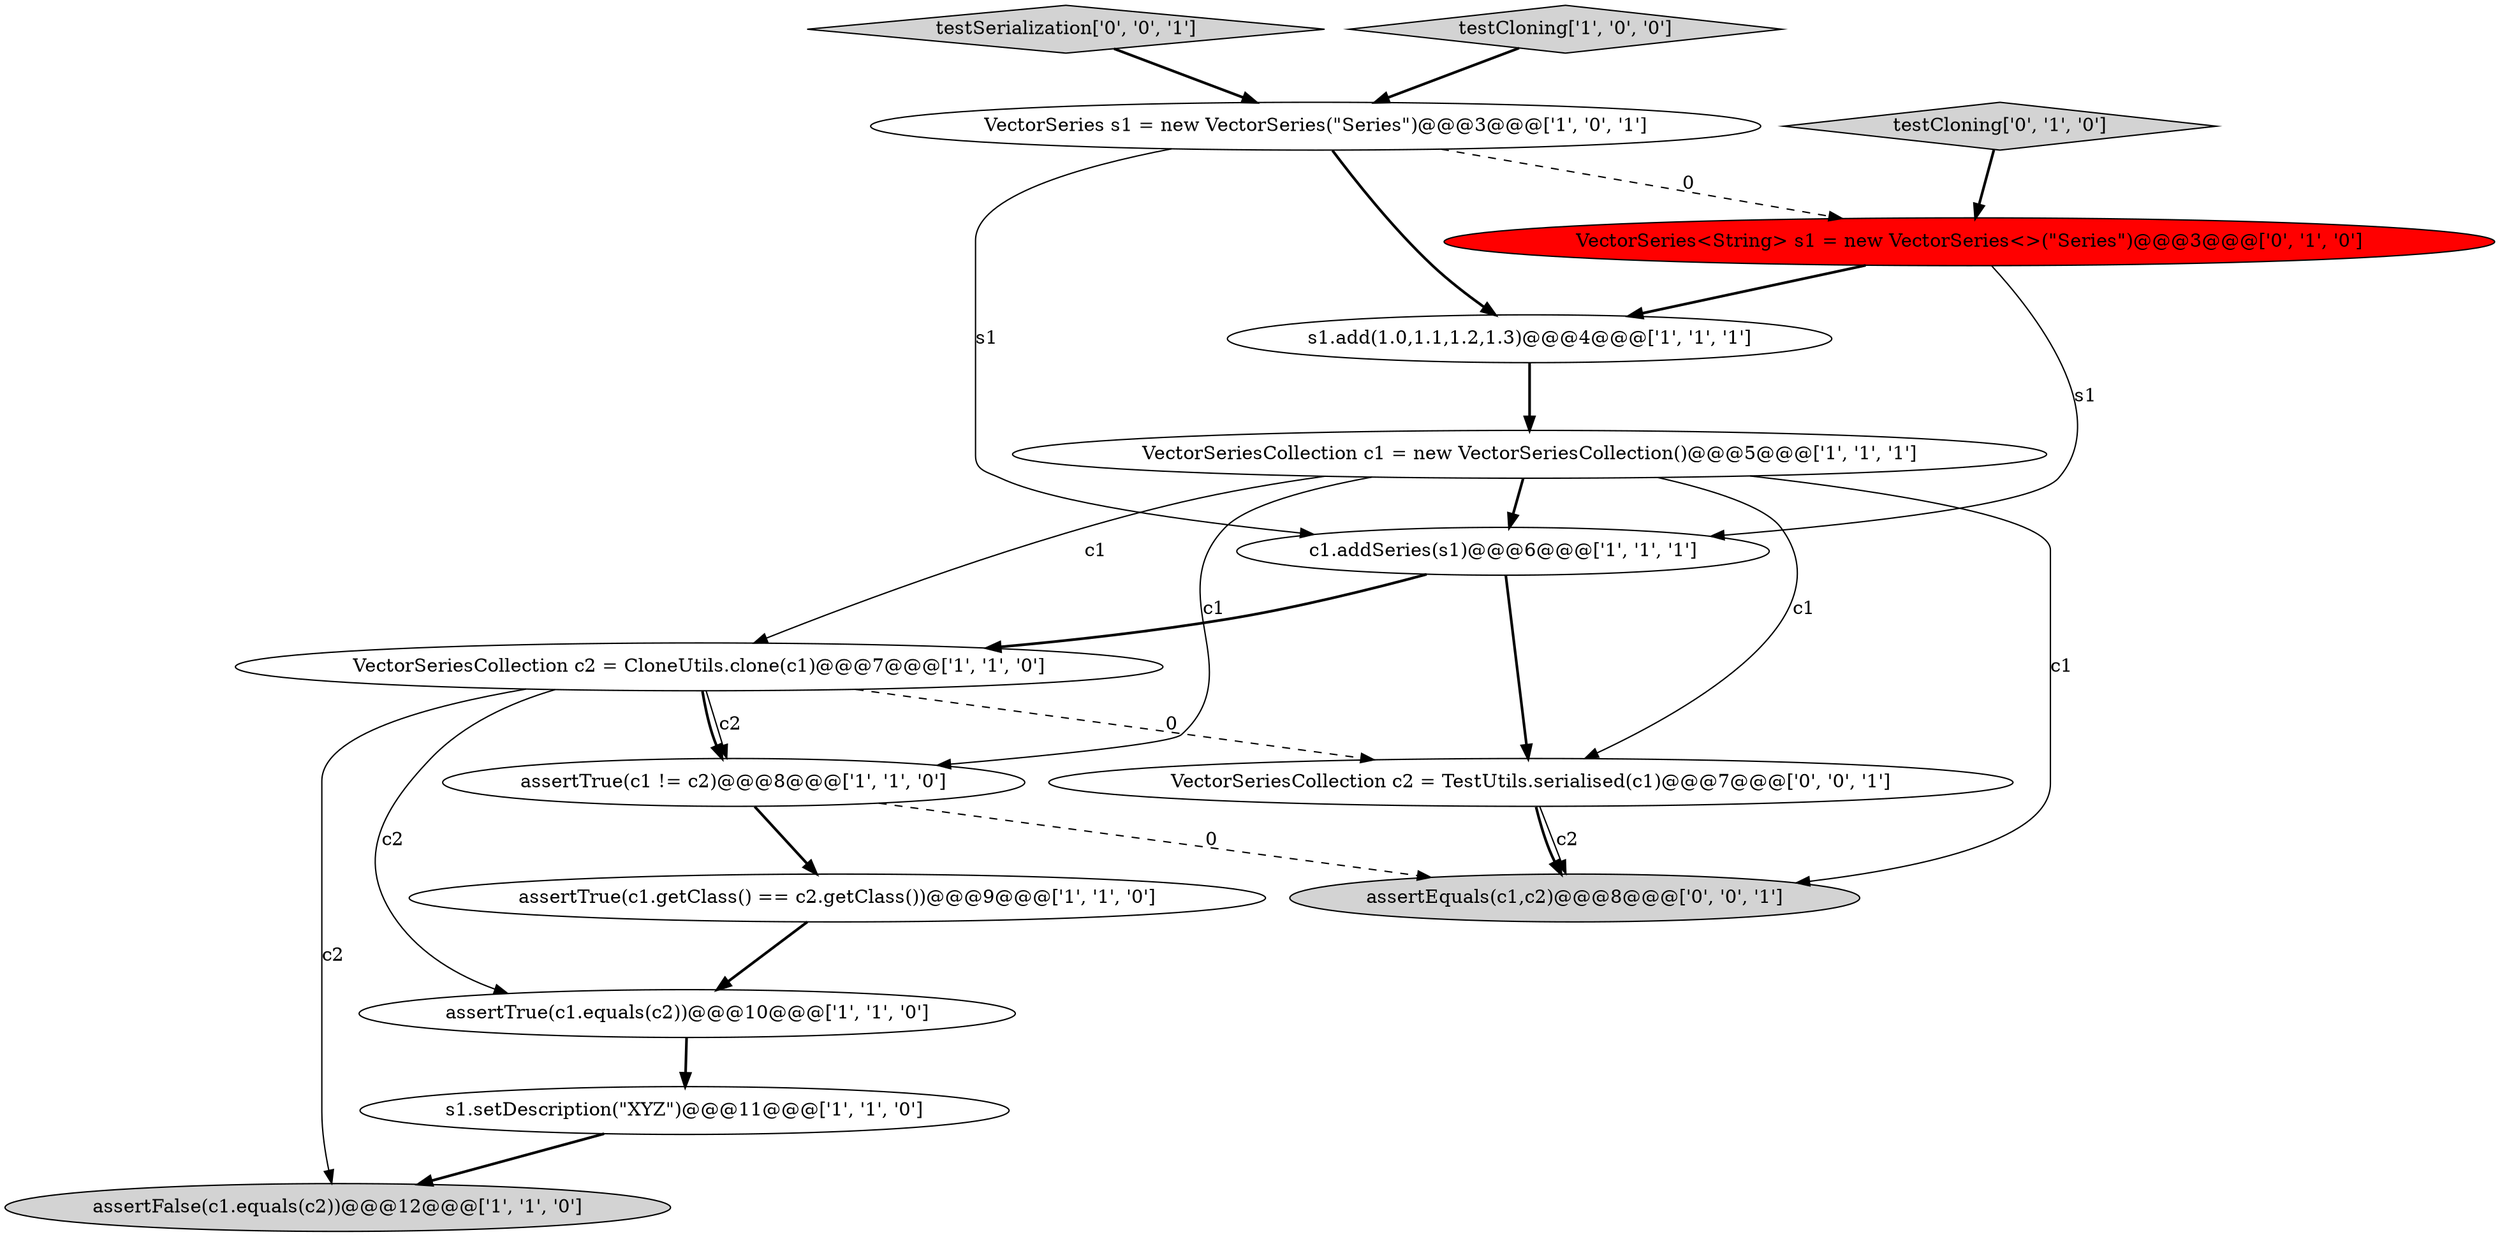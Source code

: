 digraph {
4 [style = filled, label = "c1.addSeries(s1)@@@6@@@['1', '1', '1']", fillcolor = white, shape = ellipse image = "AAA0AAABBB1BBB"];
13 [style = filled, label = "testSerialization['0', '0', '1']", fillcolor = lightgray, shape = diamond image = "AAA0AAABBB3BBB"];
10 [style = filled, label = "testCloning['1', '0', '0']", fillcolor = lightgray, shape = diamond image = "AAA0AAABBB1BBB"];
11 [style = filled, label = "VectorSeries<String> s1 = new VectorSeries<>(\"Series\")@@@3@@@['0', '1', '0']", fillcolor = red, shape = ellipse image = "AAA1AAABBB2BBB"];
14 [style = filled, label = "VectorSeriesCollection c2 = TestUtils.serialised(c1)@@@7@@@['0', '0', '1']", fillcolor = white, shape = ellipse image = "AAA0AAABBB3BBB"];
7 [style = filled, label = "assertTrue(c1.getClass() == c2.getClass())@@@9@@@['1', '1', '0']", fillcolor = white, shape = ellipse image = "AAA0AAABBB1BBB"];
9 [style = filled, label = "VectorSeriesCollection c1 = new VectorSeriesCollection()@@@5@@@['1', '1', '1']", fillcolor = white, shape = ellipse image = "AAA0AAABBB1BBB"];
8 [style = filled, label = "s1.add(1.0,1.1,1.2,1.3)@@@4@@@['1', '1', '1']", fillcolor = white, shape = ellipse image = "AAA0AAABBB1BBB"];
6 [style = filled, label = "assertTrue(c1.equals(c2))@@@10@@@['1', '1', '0']", fillcolor = white, shape = ellipse image = "AAA0AAABBB1BBB"];
3 [style = filled, label = "VectorSeries s1 = new VectorSeries(\"Series\")@@@3@@@['1', '0', '1']", fillcolor = white, shape = ellipse image = "AAA0AAABBB1BBB"];
2 [style = filled, label = "assertTrue(c1 != c2)@@@8@@@['1', '1', '0']", fillcolor = white, shape = ellipse image = "AAA0AAABBB1BBB"];
5 [style = filled, label = "VectorSeriesCollection c2 = CloneUtils.clone(c1)@@@7@@@['1', '1', '0']", fillcolor = white, shape = ellipse image = "AAA0AAABBB1BBB"];
15 [style = filled, label = "assertEquals(c1,c2)@@@8@@@['0', '0', '1']", fillcolor = lightgray, shape = ellipse image = "AAA0AAABBB3BBB"];
1 [style = filled, label = "s1.setDescription(\"XYZ\")@@@11@@@['1', '1', '0']", fillcolor = white, shape = ellipse image = "AAA0AAABBB1BBB"];
12 [style = filled, label = "testCloning['0', '1', '0']", fillcolor = lightgray, shape = diamond image = "AAA0AAABBB2BBB"];
0 [style = filled, label = "assertFalse(c1.equals(c2))@@@12@@@['1', '1', '0']", fillcolor = lightgray, shape = ellipse image = "AAA0AAABBB1BBB"];
4->14 [style = bold, label=""];
14->15 [style = solid, label="c2"];
5->14 [style = dashed, label="0"];
5->2 [style = solid, label="c2"];
9->4 [style = bold, label=""];
12->11 [style = bold, label=""];
10->3 [style = bold, label=""];
9->14 [style = solid, label="c1"];
1->0 [style = bold, label=""];
9->2 [style = solid, label="c1"];
2->15 [style = dashed, label="0"];
9->15 [style = solid, label="c1"];
6->1 [style = bold, label=""];
5->2 [style = bold, label=""];
5->6 [style = solid, label="c2"];
3->4 [style = solid, label="s1"];
13->3 [style = bold, label=""];
3->8 [style = bold, label=""];
7->6 [style = bold, label=""];
8->9 [style = bold, label=""];
11->8 [style = bold, label=""];
14->15 [style = bold, label=""];
2->7 [style = bold, label=""];
9->5 [style = solid, label="c1"];
4->5 [style = bold, label=""];
3->11 [style = dashed, label="0"];
11->4 [style = solid, label="s1"];
5->0 [style = solid, label="c2"];
}
